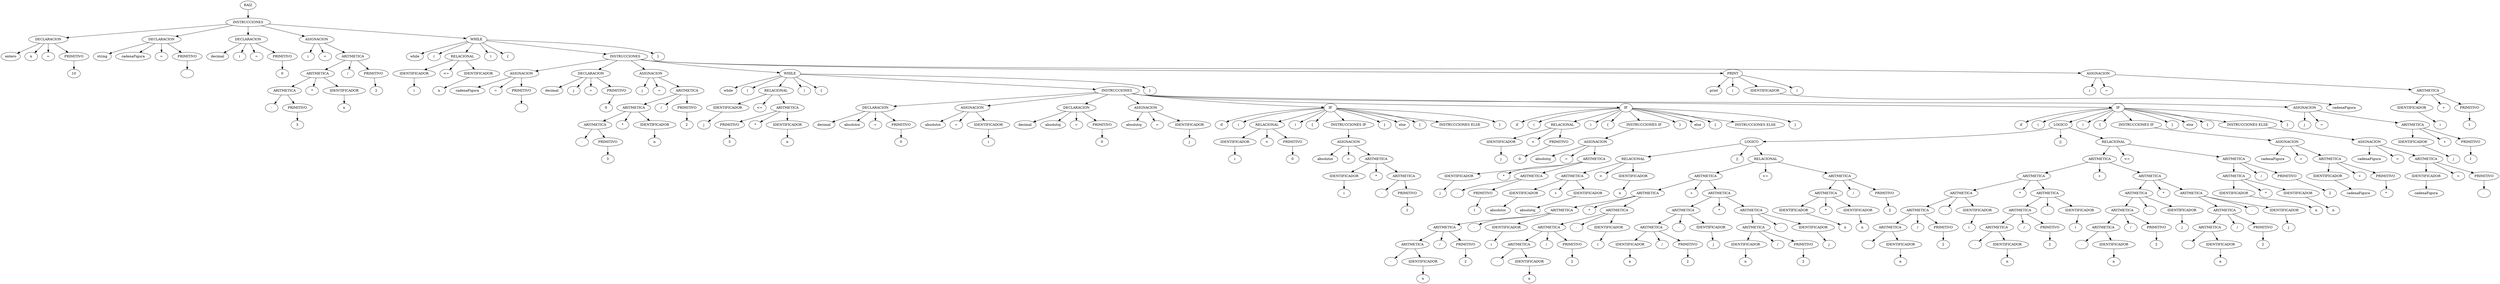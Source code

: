 digraph {
n0[label="RAIZ"];
n1[label="INSTRUCCIONES"];
n0->n1;
n2[label="DECLARACION"];
n1->n2;
n3[label="entero"];
n2->n3;
n4[label="n"];
n2->n4;
n5[label="="];
n2->n5;
n6[label="PRIMITIVO"];
n2->n6;
n7[label="10"];
n6->n7;
n8[label="DECLARACION"];
n1->n8;
n9[label="string"];
n8->n9;
n10[label="cadenaFigura"];
n8->n10;
n11[label="="];
n8->n11;
n12[label="PRIMITIVO"];
n8->n12;
n13[label=""];
n12->n13;
n14[label="DECLARACION"];
n1->n14;
n15[label="decimal"];
n14->n15;
n16[label="i"];
n14->n16;
n17[label="="];
n14->n17;
n18[label="PRIMITIVO"];
n14->n18;
n19[label="0"];
n18->n19;
n20[label="ASIGNACION"];
n1->n20;
n21[label="i"];
n20->n21;
n22[label="="];
n20->n22;
n23[label="ARITMETICA"];
n20->n23;
n24[label="ARITMETICA"];
n23->n24;
n25[label="ARITMETICA"];
n24->n25;
n26[label="-"];
n25->n26;
n27[label="PRIMITIVO"];
n25->n27;
n28[label="3"];
n27->n28;
n29[label="*"];
n24->n29;
n30[label="IDENTIFICADOR"];
n24->n30;
n31[label="n"];
n30->n31;
n32[label="/"];
n23->n32;
n33[label="PRIMITIVO"];
n23->n33;
n34[label="2"];
n33->n34;
n35[label="WHILE"];
n1->n35;
n36[label="while"];
n35->n36;
n37[label="("];
n35->n37;
n38[label="RELACIONAL"];
n35->n38;
n39[label="IDENTIFICADOR"];
n38->n39;
n40[label="i"];
n39->n40;
n41[label="<="];
n38->n41;
n42[label="IDENTIFICADOR"];
n38->n42;
n43[label="n"];
n42->n43;
n44[label=")"];
n35->n44;
n45[label="{"];
n35->n45;
n46[label="INSTRUCCIONES"];
n35->n46;
n47[label="ASIGNACION"];
n46->n47;
n48[label="cadenaFigura"];
n47->n48;
n49[label="="];
n47->n49;
n50[label="PRIMITIVO"];
n47->n50;
n51[label=""];
n50->n51;
n52[label="DECLARACION"];
n46->n52;
n53[label="decimal"];
n52->n53;
n54[label="j"];
n52->n54;
n55[label="="];
n52->n55;
n56[label="PRIMITIVO"];
n52->n56;
n57[label="0"];
n56->n57;
n58[label="ASIGNACION"];
n46->n58;
n59[label="j"];
n58->n59;
n60[label="="];
n58->n60;
n61[label="ARITMETICA"];
n58->n61;
n62[label="ARITMETICA"];
n61->n62;
n63[label="ARITMETICA"];
n62->n63;
n64[label="-"];
n63->n64;
n65[label="PRIMITIVO"];
n63->n65;
n66[label="3"];
n65->n66;
n67[label="*"];
n62->n67;
n68[label="IDENTIFICADOR"];
n62->n68;
n69[label="n"];
n68->n69;
n70[label="/"];
n61->n70;
n71[label="PRIMITIVO"];
n61->n71;
n72[label="2"];
n71->n72;
n73[label="WHILE"];
n46->n73;
n74[label="while"];
n73->n74;
n75[label="("];
n73->n75;
n76[label="RELACIONAL"];
n73->n76;
n77[label="IDENTIFICADOR"];
n76->n77;
n78[label="j"];
n77->n78;
n79[label="<="];
n76->n79;
n80[label="ARITMETICA"];
n76->n80;
n81[label="PRIMITIVO"];
n80->n81;
n82[label="3"];
n81->n82;
n83[label="*"];
n80->n83;
n84[label="IDENTIFICADOR"];
n80->n84;
n85[label="n"];
n84->n85;
n86[label=")"];
n73->n86;
n87[label="{"];
n73->n87;
n88[label="INSTRUCCIONES"];
n73->n88;
n89[label="DECLARACION"];
n88->n89;
n90[label="decimal"];
n89->n90;
n91[label="absolutoi"];
n89->n91;
n92[label="="];
n89->n92;
n93[label="PRIMITIVO"];
n89->n93;
n94[label="0"];
n93->n94;
n95[label="ASIGNACION"];
n88->n95;
n96[label="absolutoi"];
n95->n96;
n97[label="="];
n95->n97;
n98[label="IDENTIFICADOR"];
n95->n98;
n99[label="i"];
n98->n99;
n100[label="DECLARACION"];
n88->n100;
n101[label="decimal"];
n100->n101;
n102[label="absolutoj"];
n100->n102;
n103[label="="];
n100->n103;
n104[label="PRIMITIVO"];
n100->n104;
n105[label="0"];
n104->n105;
n106[label="ASIGNACION"];
n88->n106;
n107[label="absolutoj"];
n106->n107;
n108[label="="];
n106->n108;
n109[label="IDENTIFICADOR"];
n106->n109;
n110[label="j"];
n109->n110;
n111[label="IF"];
n88->n111;
n112[label="if"];
n111->n112;
n113[label="("];
n111->n113;
n114[label="RELACIONAL"];
n111->n114;
n115[label="IDENTIFICADOR"];
n114->n115;
n116[label="i"];
n115->n116;
n117[label="<"];
n114->n117;
n118[label="PRIMITIVO"];
n114->n118;
n119[label="0"];
n118->n119;
n120[label=")"];
n111->n120;
n121[label="{"];
n111->n121;
n122[label="INSTRUCCIONES IF"];
n111->n122;
n123[label="ASIGNACION"];
n122->n123;
n124[label="absolutoi"];
n123->n124;
n125[label="="];
n123->n125;
n126[label="ARITMETICA"];
n123->n126;
n127[label="IDENTIFICADOR"];
n126->n127;
n128[label="i"];
n127->n128;
n129[label="*"];
n126->n129;
n130[label="ARITMETICA"];
n126->n130;
n131[label="-"];
n130->n131;
n132[label="PRIMITIVO"];
n130->n132;
n133[label="1"];
n132->n133;
n134[label="}"];
n111->n134;
n135[label="else"];
n111->n135;
n136[label="{"];
n111->n136;
n137[label="INSTRUCCIONES ELSE"];
n111->n137;
n138[label="}"];
n111->n138;
n139[label="IF"];
n88->n139;
n140[label="if"];
n139->n140;
n141[label="("];
n139->n141;
n142[label="RELACIONAL"];
n139->n142;
n143[label="IDENTIFICADOR"];
n142->n143;
n144[label="j"];
n143->n144;
n145[label="<"];
n142->n145;
n146[label="PRIMITIVO"];
n142->n146;
n147[label="0"];
n146->n147;
n148[label=")"];
n139->n148;
n149[label="{"];
n139->n149;
n150[label="INSTRUCCIONES IF"];
n139->n150;
n151[label="ASIGNACION"];
n150->n151;
n152[label="absolutoj"];
n151->n152;
n153[label="="];
n151->n153;
n154[label="ARITMETICA"];
n151->n154;
n155[label="IDENTIFICADOR"];
n154->n155;
n156[label="j"];
n155->n156;
n157[label="*"];
n154->n157;
n158[label="ARITMETICA"];
n154->n158;
n159[label="-"];
n158->n159;
n160[label="PRIMITIVO"];
n158->n160;
n161[label="1"];
n160->n161;
n162[label="}"];
n139->n162;
n163[label="else"];
n139->n163;
n164[label="{"];
n139->n164;
n165[label="INSTRUCCIONES ELSE"];
n139->n165;
n166[label="}"];
n139->n166;
n167[label="IF"];
n88->n167;
n168[label="if"];
n167->n168;
n169[label="("];
n167->n169;
n170[label="LOGICO"];
n167->n170;
n171[label="LOGICO"];
n170->n171;
n172[label="RELACIONAL"];
n171->n172;
n173[label="ARITMETICA"];
n172->n173;
n174[label="IDENTIFICADOR"];
n173->n174;
n175[label="absolutoi"];
n174->n175;
n176[label="+"];
n173->n176;
n177[label="IDENTIFICADOR"];
n173->n177;
n178[label="absolutoj"];
n177->n178;
n179[label="<"];
n172->n179;
n180[label="IDENTIFICADOR"];
n172->n180;
n181[label="n"];
n180->n181;
n182[label="||"];
n171->n182;
n183[label="RELACIONAL"];
n171->n183;
n184[label="ARITMETICA"];
n183->n184;
n185[label="ARITMETICA"];
n184->n185;
n186[label="ARITMETICA"];
n185->n186;
n187[label="ARITMETICA"];
n186->n187;
n188[label="ARITMETICA"];
n187->n188;
n189[label="-"];
n188->n189;
n190[label="IDENTIFICADOR"];
n188->n190;
n191[label="n"];
n190->n191;
n192[label="/"];
n187->n192;
n193[label="PRIMITIVO"];
n187->n193;
n194[label="2"];
n193->n194;
n195[label="-"];
n186->n195;
n196[label="IDENTIFICADOR"];
n186->n196;
n197[label="i"];
n196->n197;
n198[label="*"];
n185->n198;
n199[label="ARITMETICA"];
n185->n199;
n200[label="ARITMETICA"];
n199->n200;
n201[label="ARITMETICA"];
n200->n201;
n202[label="-"];
n201->n202;
n203[label="IDENTIFICADOR"];
n201->n203;
n204[label="n"];
n203->n204;
n205[label="/"];
n200->n205;
n206[label="PRIMITIVO"];
n200->n206;
n207[label="2"];
n206->n207;
n208[label="-"];
n199->n208;
n209[label="IDENTIFICADOR"];
n199->n209;
n210[label="i"];
n209->n210;
n211[label="+"];
n184->n211;
n212[label="ARITMETICA"];
n184->n212;
n213[label="ARITMETICA"];
n212->n213;
n214[label="ARITMETICA"];
n213->n214;
n215[label="IDENTIFICADOR"];
n214->n215;
n216[label="n"];
n215->n216;
n217[label="/"];
n214->n217;
n218[label="PRIMITIVO"];
n214->n218;
n219[label="2"];
n218->n219;
n220[label="-"];
n213->n220;
n221[label="IDENTIFICADOR"];
n213->n221;
n222[label="j"];
n221->n222;
n223[label="*"];
n212->n223;
n224[label="ARITMETICA"];
n212->n224;
n225[label="ARITMETICA"];
n224->n225;
n226[label="IDENTIFICADOR"];
n225->n226;
n227[label="n"];
n226->n227;
n228[label="/"];
n225->n228;
n229[label="PRIMITIVO"];
n225->n229;
n230[label="2"];
n229->n230;
n231[label="-"];
n224->n231;
n232[label="IDENTIFICADOR"];
n224->n232;
n233[label="j"];
n232->n233;
n234[label="<="];
n183->n234;
n235[label="ARITMETICA"];
n183->n235;
n236[label="ARITMETICA"];
n235->n236;
n237[label="IDENTIFICADOR"];
n236->n237;
n238[label="n"];
n237->n238;
n239[label="*"];
n236->n239;
n240[label="IDENTIFICADOR"];
n236->n240;
n241[label="n"];
n240->n241;
n242[label="/"];
n235->n242;
n243[label="PRIMITIVO"];
n235->n243;
n244[label="2"];
n243->n244;
n245[label="||"];
n170->n245;
n246[label="RELACIONAL"];
n170->n246;
n247[label="ARITMETICA"];
n246->n247;
n248[label="ARITMETICA"];
n247->n248;
n249[label="ARITMETICA"];
n248->n249;
n250[label="ARITMETICA"];
n249->n250;
n251[label="ARITMETICA"];
n250->n251;
n252[label="-"];
n251->n252;
n253[label="IDENTIFICADOR"];
n251->n253;
n254[label="n"];
n253->n254;
n255[label="/"];
n250->n255;
n256[label="PRIMITIVO"];
n250->n256;
n257[label="2"];
n256->n257;
n258[label="-"];
n249->n258;
n259[label="IDENTIFICADOR"];
n249->n259;
n260[label="i"];
n259->n260;
n261[label="*"];
n248->n261;
n262[label="ARITMETICA"];
n248->n262;
n263[label="ARITMETICA"];
n262->n263;
n264[label="ARITMETICA"];
n263->n264;
n265[label="-"];
n264->n265;
n266[label="IDENTIFICADOR"];
n264->n266;
n267[label="n"];
n266->n267;
n268[label="/"];
n263->n268;
n269[label="PRIMITIVO"];
n263->n269;
n270[label="2"];
n269->n270;
n271[label="-"];
n262->n271;
n272[label="IDENTIFICADOR"];
n262->n272;
n273[label="i"];
n272->n273;
n274[label="+"];
n247->n274;
n275[label="ARITMETICA"];
n247->n275;
n276[label="ARITMETICA"];
n275->n276;
n277[label="ARITMETICA"];
n276->n277;
n278[label="ARITMETICA"];
n277->n278;
n279[label="-"];
n278->n279;
n280[label="IDENTIFICADOR"];
n278->n280;
n281[label="n"];
n280->n281;
n282[label="/"];
n277->n282;
n283[label="PRIMITIVO"];
n277->n283;
n284[label="2"];
n283->n284;
n285[label="-"];
n276->n285;
n286[label="IDENTIFICADOR"];
n276->n286;
n287[label="j"];
n286->n287;
n288[label="*"];
n275->n288;
n289[label="ARITMETICA"];
n275->n289;
n290[label="ARITMETICA"];
n289->n290;
n291[label="ARITMETICA"];
n290->n291;
n292[label="-"];
n291->n292;
n293[label="IDENTIFICADOR"];
n291->n293;
n294[label="n"];
n293->n294;
n295[label="/"];
n290->n295;
n296[label="PRIMITIVO"];
n290->n296;
n297[label="2"];
n296->n297;
n298[label="-"];
n289->n298;
n299[label="IDENTIFICADOR"];
n289->n299;
n300[label="j"];
n299->n300;
n301[label="<="];
n246->n301;
n302[label="ARITMETICA"];
n246->n302;
n303[label="ARITMETICA"];
n302->n303;
n304[label="IDENTIFICADOR"];
n303->n304;
n305[label="n"];
n304->n305;
n306[label="*"];
n303->n306;
n307[label="IDENTIFICADOR"];
n303->n307;
n308[label="n"];
n307->n308;
n309[label="/"];
n302->n309;
n310[label="PRIMITIVO"];
n302->n310;
n311[label="2"];
n310->n311;
n312[label=")"];
n167->n312;
n313[label="{"];
n167->n313;
n314[label="INSTRUCCIONES IF"];
n167->n314;
n315[label="ASIGNACION"];
n314->n315;
n316[label="cadenaFigura"];
n315->n316;
n317[label="="];
n315->n317;
n318[label="ARITMETICA"];
n315->n318;
n319[label="IDENTIFICADOR"];
n318->n319;
n320[label="cadenaFigura"];
n319->n320;
n321[label="+"];
n318->n321;
n322[label="PRIMITIVO"];
n318->n322;
n323[label="* "];
n322->n323;
n324[label="}"];
n167->n324;
n325[label="else"];
n167->n325;
n326[label="{"];
n167->n326;
n327[label="INSTRUCCIONES ELSE"];
n167->n327;
n328[label="ASIGNACION"];
n327->n328;
n329[label="cadenaFigura"];
n328->n329;
n330[label="="];
n328->n330;
n331[label="ARITMETICA"];
n328->n331;
n332[label="IDENTIFICADOR"];
n331->n332;
n333[label="cadenaFigura"];
n332->n333;
n334[label="+"];
n331->n334;
n335[label="PRIMITIVO"];
n331->n335;
n336[label=". "];
n335->n336;
n337[label="}"];
n167->n337;
n338[label="ASIGNACION"];
n88->n338;
n339[label="j"];
n338->n339;
n340[label="="];
n338->n340;
n341[label="ARITMETICA"];
n338->n341;
n342[label="IDENTIFICADOR"];
n341->n342;
n343[label="j"];
n342->n343;
n344[label="+"];
n341->n344;
n345[label="PRIMITIVO"];
n341->n345;
n346[label="1"];
n345->n346;
n347[label="}"];
n73->n347;
n348[label="PRINT"];
n46->n348;
n349[label="print"];
n348->n349;
n350[label="("];
n348->n350;
n351[label="IDENTIFICADOR"];
n348->n351;
n352[label="cadenaFigura"];
n351->n352;
n353[label=")"];
n348->n353;
n354[label="ASIGNACION"];
n46->n354;
n355[label="i"];
n354->n355;
n356[label="="];
n354->n356;
n357[label="ARITMETICA"];
n354->n357;
n358[label="IDENTIFICADOR"];
n357->n358;
n359[label="i"];
n358->n359;
n360[label="+"];
n357->n360;
n361[label="PRIMITIVO"];
n357->n361;
n362[label="1"];
n361->n362;
n363[label="}"];
n35->n363;
}